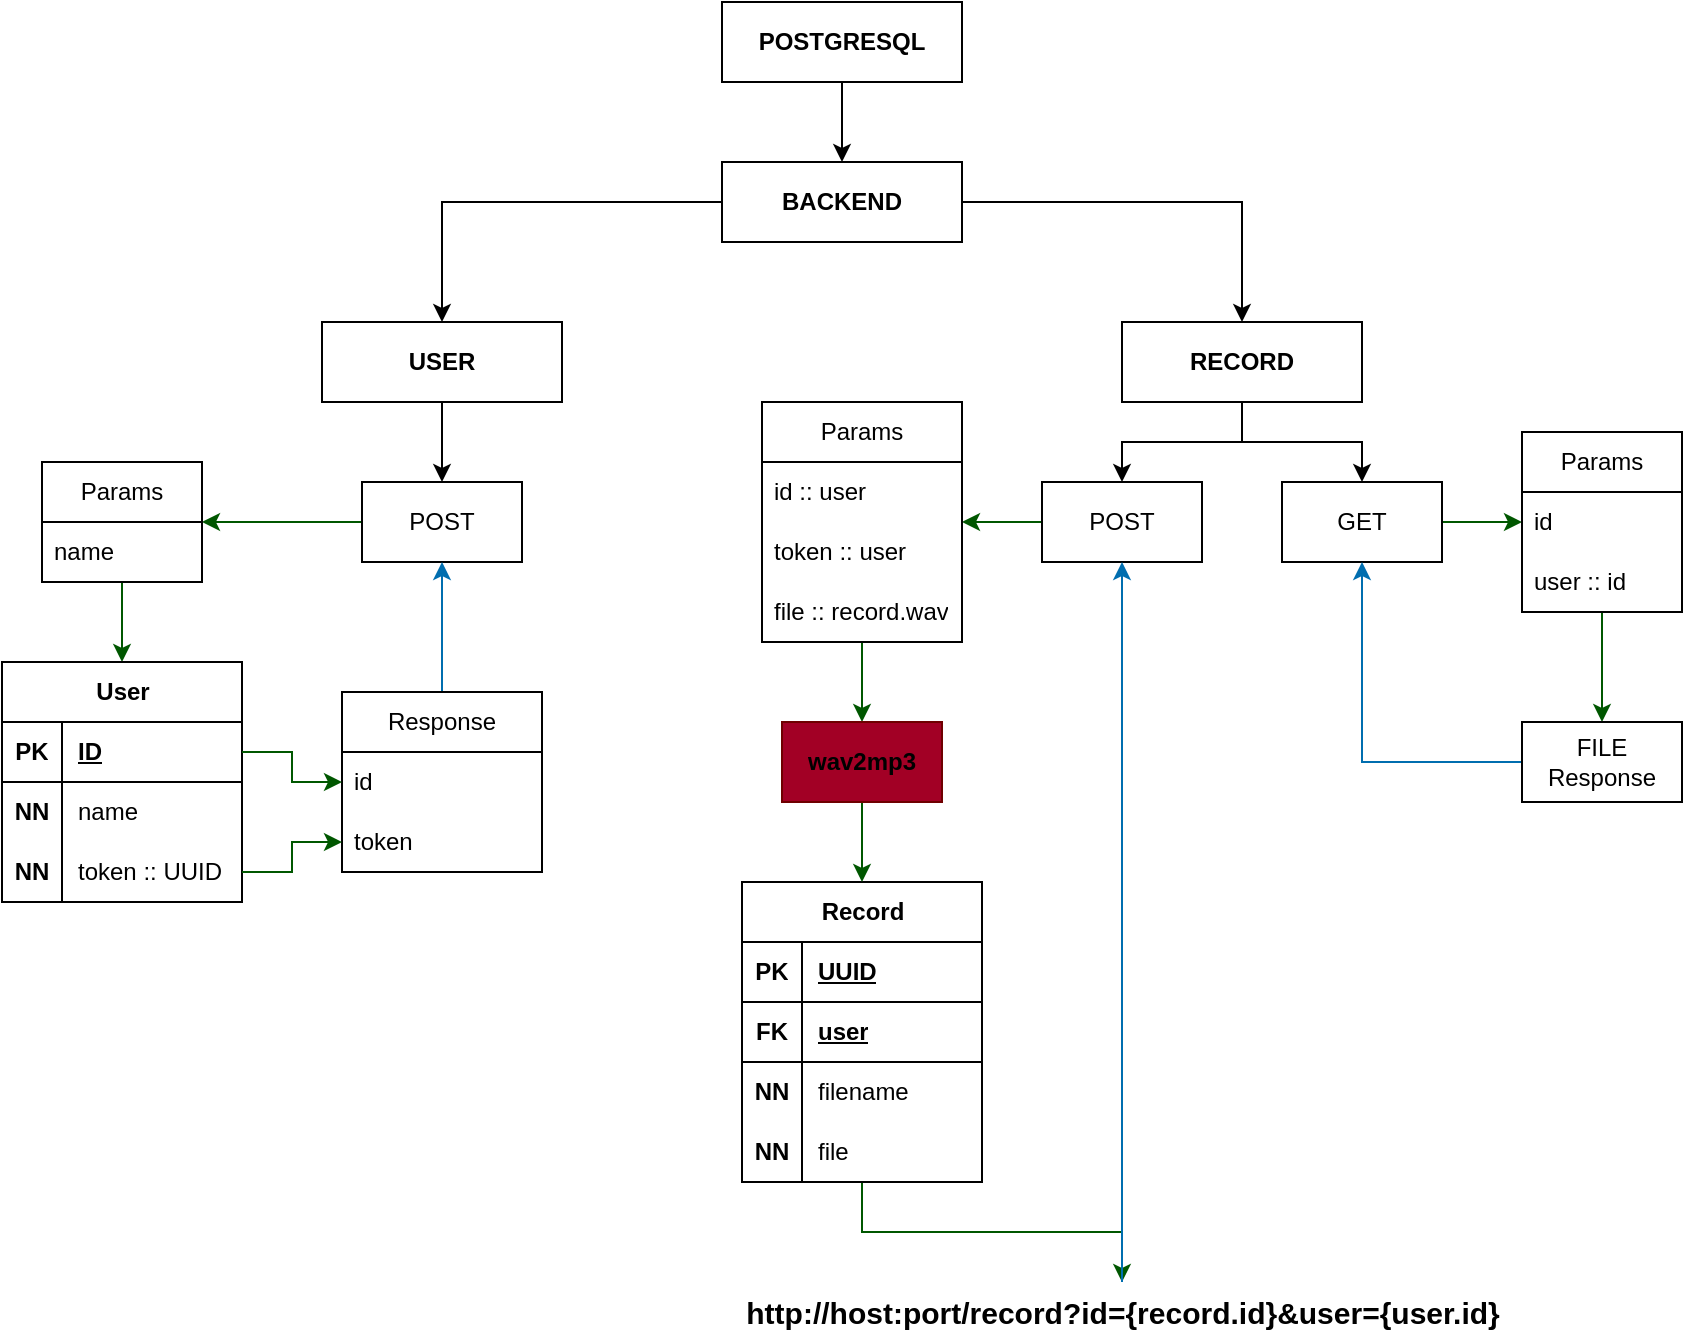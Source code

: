 <mxfile version="26.0.9">
  <diagram name="Task_2" id="V4diyX4PsXPwJts9v18G">
    <mxGraphModel dx="1386" dy="838" grid="1" gridSize="10" guides="1" tooltips="1" connect="1" arrows="1" fold="1" page="1" pageScale="1" pageWidth="850" pageHeight="1100" math="0" shadow="0">
      <root>
        <mxCell id="0" />
        <mxCell id="1" parent="0" />
        <mxCell id="3BhetM4kLEe1LD6u7qoi-3" value="" style="edgeStyle=orthogonalEdgeStyle;rounded=0;orthogonalLoop=1;jettySize=auto;html=1;" parent="1" source="3BhetM4kLEe1LD6u7qoi-1" target="3BhetM4kLEe1LD6u7qoi-2" edge="1">
          <mxGeometry relative="1" as="geometry" />
        </mxCell>
        <mxCell id="3BhetM4kLEe1LD6u7qoi-5" style="edgeStyle=orthogonalEdgeStyle;rounded=0;orthogonalLoop=1;jettySize=auto;html=1;" parent="1" source="3BhetM4kLEe1LD6u7qoi-1" target="3BhetM4kLEe1LD6u7qoi-4" edge="1">
          <mxGeometry relative="1" as="geometry" />
        </mxCell>
        <mxCell id="3BhetM4kLEe1LD6u7qoi-1" value="&lt;b&gt;BACKEND&lt;/b&gt;" style="whiteSpace=wrap;html=1;" parent="1" vertex="1">
          <mxGeometry x="360" y="240" width="120" height="40" as="geometry" />
        </mxCell>
        <mxCell id="3BhetM4kLEe1LD6u7qoi-7" value="" style="edgeStyle=orthogonalEdgeStyle;rounded=0;orthogonalLoop=1;jettySize=auto;html=1;" parent="1" source="3BhetM4kLEe1LD6u7qoi-2" target="3BhetM4kLEe1LD6u7qoi-6" edge="1">
          <mxGeometry relative="1" as="geometry" />
        </mxCell>
        <mxCell id="3BhetM4kLEe1LD6u7qoi-2" value="&lt;b&gt;USER&lt;/b&gt;" style="whiteSpace=wrap;html=1;" parent="1" vertex="1">
          <mxGeometry x="160" y="320" width="120" height="40" as="geometry" />
        </mxCell>
        <mxCell id="3BhetM4kLEe1LD6u7qoi-74" style="edgeStyle=orthogonalEdgeStyle;rounded=0;orthogonalLoop=1;jettySize=auto;html=1;" parent="1" source="3BhetM4kLEe1LD6u7qoi-4" target="3BhetM4kLEe1LD6u7qoi-36" edge="1">
          <mxGeometry relative="1" as="geometry" />
        </mxCell>
        <mxCell id="3BhetM4kLEe1LD6u7qoi-85" style="edgeStyle=orthogonalEdgeStyle;rounded=0;orthogonalLoop=1;jettySize=auto;html=1;" parent="1" source="3BhetM4kLEe1LD6u7qoi-4" target="3BhetM4kLEe1LD6u7qoi-75" edge="1">
          <mxGeometry relative="1" as="geometry" />
        </mxCell>
        <mxCell id="3BhetM4kLEe1LD6u7qoi-4" value="&lt;b&gt;RECORD&lt;/b&gt;" style="whiteSpace=wrap;html=1;" parent="1" vertex="1">
          <mxGeometry x="560" y="320" width="120" height="40" as="geometry" />
        </mxCell>
        <mxCell id="3BhetM4kLEe1LD6u7qoi-32" style="edgeStyle=orthogonalEdgeStyle;rounded=0;orthogonalLoop=1;jettySize=auto;html=1;fillColor=#008a00;strokeColor=#005700;" parent="1" source="3BhetM4kLEe1LD6u7qoi-6" target="3BhetM4kLEe1LD6u7qoi-8" edge="1">
          <mxGeometry relative="1" as="geometry" />
        </mxCell>
        <mxCell id="3BhetM4kLEe1LD6u7qoi-6" value="POST" style="whiteSpace=wrap;html=1;" parent="1" vertex="1">
          <mxGeometry x="180" y="400" width="80" height="40" as="geometry" />
        </mxCell>
        <mxCell id="3BhetM4kLEe1LD6u7qoi-28" style="edgeStyle=orthogonalEdgeStyle;rounded=0;orthogonalLoop=1;jettySize=auto;html=1;fillColor=#008a00;strokeColor=#005700;" parent="1" source="3BhetM4kLEe1LD6u7qoi-8" target="3BhetM4kLEe1LD6u7qoi-12" edge="1">
          <mxGeometry relative="1" as="geometry" />
        </mxCell>
        <mxCell id="3BhetM4kLEe1LD6u7qoi-8" value="Params" style="swimlane;fontStyle=0;childLayout=stackLayout;horizontal=1;startSize=30;horizontalStack=0;resizeParent=1;resizeParentMax=0;resizeLast=0;collapsible=1;marginBottom=0;whiteSpace=wrap;html=1;" parent="1" vertex="1">
          <mxGeometry x="20" y="390" width="80" height="60" as="geometry" />
        </mxCell>
        <mxCell id="3BhetM4kLEe1LD6u7qoi-9" value="name" style="text;strokeColor=none;fillColor=none;align=left;verticalAlign=middle;spacingLeft=4;spacingRight=4;overflow=hidden;points=[[0,0.5],[1,0.5]];portConstraint=eastwest;rotatable=0;whiteSpace=wrap;html=1;" parent="3BhetM4kLEe1LD6u7qoi-8" vertex="1">
          <mxGeometry y="30" width="80" height="30" as="geometry" />
        </mxCell>
        <mxCell id="3BhetM4kLEe1LD6u7qoi-12" value="User" style="shape=table;startSize=30;container=1;collapsible=1;childLayout=tableLayout;fixedRows=1;rowLines=0;fontStyle=1;align=center;resizeLast=1;html=1;" parent="1" vertex="1">
          <mxGeometry y="490" width="120" height="120" as="geometry" />
        </mxCell>
        <mxCell id="3BhetM4kLEe1LD6u7qoi-13" value="" style="shape=tableRow;horizontal=0;startSize=0;swimlaneHead=0;swimlaneBody=0;fillColor=none;collapsible=0;dropTarget=0;points=[[0,0.5],[1,0.5]];portConstraint=eastwest;top=0;left=0;right=0;bottom=1;" parent="3BhetM4kLEe1LD6u7qoi-12" vertex="1">
          <mxGeometry y="30" width="120" height="30" as="geometry" />
        </mxCell>
        <mxCell id="3BhetM4kLEe1LD6u7qoi-14" value="PK" style="shape=partialRectangle;connectable=0;fillColor=none;top=0;left=0;bottom=0;right=0;fontStyle=1;overflow=hidden;whiteSpace=wrap;html=1;" parent="3BhetM4kLEe1LD6u7qoi-13" vertex="1">
          <mxGeometry width="30" height="30" as="geometry">
            <mxRectangle width="30" height="30" as="alternateBounds" />
          </mxGeometry>
        </mxCell>
        <mxCell id="3BhetM4kLEe1LD6u7qoi-15" value="ID" style="shape=partialRectangle;connectable=0;fillColor=none;top=0;left=0;bottom=0;right=0;align=left;spacingLeft=6;fontStyle=5;overflow=hidden;whiteSpace=wrap;html=1;" parent="3BhetM4kLEe1LD6u7qoi-13" vertex="1">
          <mxGeometry x="30" width="90" height="30" as="geometry">
            <mxRectangle width="90" height="30" as="alternateBounds" />
          </mxGeometry>
        </mxCell>
        <mxCell id="3BhetM4kLEe1LD6u7qoi-16" value="" style="shape=tableRow;horizontal=0;startSize=0;swimlaneHead=0;swimlaneBody=0;fillColor=none;collapsible=0;dropTarget=0;points=[[0,0.5],[1,0.5]];portConstraint=eastwest;top=0;left=0;right=0;bottom=0;" parent="3BhetM4kLEe1LD6u7qoi-12" vertex="1">
          <mxGeometry y="60" width="120" height="30" as="geometry" />
        </mxCell>
        <mxCell id="3BhetM4kLEe1LD6u7qoi-17" value="&lt;b&gt;NN&lt;/b&gt;" style="shape=partialRectangle;connectable=0;fillColor=none;top=0;left=0;bottom=0;right=0;editable=1;overflow=hidden;whiteSpace=wrap;html=1;" parent="3BhetM4kLEe1LD6u7qoi-16" vertex="1">
          <mxGeometry width="30" height="30" as="geometry">
            <mxRectangle width="30" height="30" as="alternateBounds" />
          </mxGeometry>
        </mxCell>
        <mxCell id="3BhetM4kLEe1LD6u7qoi-18" value="name" style="shape=partialRectangle;connectable=0;fillColor=none;top=0;left=0;bottom=0;right=0;align=left;spacingLeft=6;overflow=hidden;whiteSpace=wrap;html=1;" parent="3BhetM4kLEe1LD6u7qoi-16" vertex="1">
          <mxGeometry x="30" width="90" height="30" as="geometry">
            <mxRectangle width="90" height="30" as="alternateBounds" />
          </mxGeometry>
        </mxCell>
        <mxCell id="3BhetM4kLEe1LD6u7qoi-19" value="" style="shape=tableRow;horizontal=0;startSize=0;swimlaneHead=0;swimlaneBody=0;fillColor=none;collapsible=0;dropTarget=0;points=[[0,0.5],[1,0.5]];portConstraint=eastwest;top=0;left=0;right=0;bottom=0;" parent="3BhetM4kLEe1LD6u7qoi-12" vertex="1">
          <mxGeometry y="90" width="120" height="30" as="geometry" />
        </mxCell>
        <mxCell id="3BhetM4kLEe1LD6u7qoi-20" value="&lt;b&gt;NN&lt;/b&gt;" style="shape=partialRectangle;connectable=0;fillColor=none;top=0;left=0;bottom=0;right=0;editable=1;overflow=hidden;whiteSpace=wrap;html=1;" parent="3BhetM4kLEe1LD6u7qoi-19" vertex="1">
          <mxGeometry width="30" height="30" as="geometry">
            <mxRectangle width="30" height="30" as="alternateBounds" />
          </mxGeometry>
        </mxCell>
        <mxCell id="3BhetM4kLEe1LD6u7qoi-21" value="token :: UUID" style="shape=partialRectangle;connectable=0;fillColor=none;top=0;left=0;bottom=0;right=0;align=left;spacingLeft=6;overflow=hidden;whiteSpace=wrap;html=1;" parent="3BhetM4kLEe1LD6u7qoi-19" vertex="1">
          <mxGeometry x="30" width="90" height="30" as="geometry">
            <mxRectangle width="90" height="30" as="alternateBounds" />
          </mxGeometry>
        </mxCell>
        <mxCell id="3BhetM4kLEe1LD6u7qoi-33" style="edgeStyle=orthogonalEdgeStyle;rounded=0;orthogonalLoop=1;jettySize=auto;html=1;fillColor=#1ba1e2;strokeColor=#006EAF;" parent="1" source="3BhetM4kLEe1LD6u7qoi-29" target="3BhetM4kLEe1LD6u7qoi-6" edge="1">
          <mxGeometry relative="1" as="geometry" />
        </mxCell>
        <mxCell id="3BhetM4kLEe1LD6u7qoi-29" value="Response" style="swimlane;fontStyle=0;childLayout=stackLayout;horizontal=1;startSize=30;horizontalStack=0;resizeParent=1;resizeParentMax=0;resizeLast=0;collapsible=1;marginBottom=0;whiteSpace=wrap;html=1;" parent="1" vertex="1">
          <mxGeometry x="170" y="505" width="100" height="90" as="geometry" />
        </mxCell>
        <mxCell id="3BhetM4kLEe1LD6u7qoi-30" value="id" style="text;strokeColor=none;fillColor=none;align=left;verticalAlign=middle;spacingLeft=4;spacingRight=4;overflow=hidden;points=[[0,0.5],[1,0.5]];portConstraint=eastwest;rotatable=0;whiteSpace=wrap;html=1;" parent="3BhetM4kLEe1LD6u7qoi-29" vertex="1">
          <mxGeometry y="30" width="100" height="30" as="geometry" />
        </mxCell>
        <mxCell id="3BhetM4kLEe1LD6u7qoi-31" value="token" style="text;strokeColor=none;fillColor=none;align=left;verticalAlign=middle;spacingLeft=4;spacingRight=4;overflow=hidden;points=[[0,0.5],[1,0.5]];portConstraint=eastwest;rotatable=0;whiteSpace=wrap;html=1;" parent="3BhetM4kLEe1LD6u7qoi-29" vertex="1">
          <mxGeometry y="60" width="100" height="30" as="geometry" />
        </mxCell>
        <mxCell id="3BhetM4kLEe1LD6u7qoi-34" style="edgeStyle=orthogonalEdgeStyle;rounded=0;orthogonalLoop=1;jettySize=auto;html=1;fillColor=#008a00;strokeColor=#005700;" parent="1" source="3BhetM4kLEe1LD6u7qoi-13" target="3BhetM4kLEe1LD6u7qoi-30" edge="1">
          <mxGeometry relative="1" as="geometry" />
        </mxCell>
        <mxCell id="3BhetM4kLEe1LD6u7qoi-35" style="edgeStyle=orthogonalEdgeStyle;rounded=0;orthogonalLoop=1;jettySize=auto;html=1;fillColor=#008a00;strokeColor=#005700;" parent="1" source="3BhetM4kLEe1LD6u7qoi-19" target="3BhetM4kLEe1LD6u7qoi-31" edge="1">
          <mxGeometry relative="1" as="geometry" />
        </mxCell>
        <mxCell id="3BhetM4kLEe1LD6u7qoi-44" style="edgeStyle=orthogonalEdgeStyle;rounded=0;orthogonalLoop=1;jettySize=auto;html=1;fillColor=#008a00;strokeColor=#005700;" parent="1" source="3BhetM4kLEe1LD6u7qoi-36" target="3BhetM4kLEe1LD6u7qoi-40" edge="1">
          <mxGeometry relative="1" as="geometry" />
        </mxCell>
        <mxCell id="3BhetM4kLEe1LD6u7qoi-36" value="POST" style="whiteSpace=wrap;html=1;" parent="1" vertex="1">
          <mxGeometry x="520" y="400" width="80" height="40" as="geometry" />
        </mxCell>
        <mxCell id="3BhetM4kLEe1LD6u7qoi-59" style="edgeStyle=orthogonalEdgeStyle;rounded=0;orthogonalLoop=1;jettySize=auto;html=1;fillColor=#008a00;strokeColor=#005700;" parent="1" source="3BhetM4kLEe1LD6u7qoi-40" target="3BhetM4kLEe1LD6u7qoi-58" edge="1">
          <mxGeometry relative="1" as="geometry" />
        </mxCell>
        <mxCell id="3BhetM4kLEe1LD6u7qoi-40" value="Params" style="swimlane;fontStyle=0;childLayout=stackLayout;horizontal=1;startSize=30;horizontalStack=0;resizeParent=1;resizeParentMax=0;resizeLast=0;collapsible=1;marginBottom=0;whiteSpace=wrap;html=1;" parent="1" vertex="1">
          <mxGeometry x="380" y="360" width="100" height="120" as="geometry" />
        </mxCell>
        <mxCell id="3BhetM4kLEe1LD6u7qoi-41" value="id :: user" style="text;strokeColor=none;fillColor=none;align=left;verticalAlign=middle;spacingLeft=4;spacingRight=4;overflow=hidden;points=[[0,0.5],[1,0.5]];portConstraint=eastwest;rotatable=0;whiteSpace=wrap;html=1;" parent="3BhetM4kLEe1LD6u7qoi-40" vertex="1">
          <mxGeometry y="30" width="100" height="30" as="geometry" />
        </mxCell>
        <mxCell id="3BhetM4kLEe1LD6u7qoi-42" value="token :: user" style="text;strokeColor=none;fillColor=none;align=left;verticalAlign=middle;spacingLeft=4;spacingRight=4;overflow=hidden;points=[[0,0.5],[1,0.5]];portConstraint=eastwest;rotatable=0;whiteSpace=wrap;html=1;" parent="3BhetM4kLEe1LD6u7qoi-40" vertex="1">
          <mxGeometry y="60" width="100" height="30" as="geometry" />
        </mxCell>
        <mxCell id="3BhetM4kLEe1LD6u7qoi-43" value="file :: record.wav" style="text;strokeColor=none;fillColor=none;align=left;verticalAlign=middle;spacingLeft=4;spacingRight=4;overflow=hidden;points=[[0,0.5],[1,0.5]];portConstraint=eastwest;rotatable=0;whiteSpace=wrap;html=1;" parent="3BhetM4kLEe1LD6u7qoi-40" vertex="1">
          <mxGeometry y="90" width="100" height="30" as="geometry" />
        </mxCell>
        <mxCell id="3BhetM4kLEe1LD6u7qoi-72" style="edgeStyle=orthogonalEdgeStyle;rounded=0;orthogonalLoop=1;jettySize=auto;html=1;fillColor=#008a00;strokeColor=#005700;" parent="1" source="3BhetM4kLEe1LD6u7qoi-45" target="3BhetM4kLEe1LD6u7qoi-68" edge="1">
          <mxGeometry relative="1" as="geometry" />
        </mxCell>
        <mxCell id="3BhetM4kLEe1LD6u7qoi-45" value="Record" style="shape=table;startSize=30;container=1;collapsible=1;childLayout=tableLayout;fixedRows=1;rowLines=0;fontStyle=1;align=center;resizeLast=1;html=1;" parent="1" vertex="1">
          <mxGeometry x="370" y="600" width="120" height="150" as="geometry" />
        </mxCell>
        <mxCell id="3BhetM4kLEe1LD6u7qoi-46" value="" style="shape=tableRow;horizontal=0;startSize=0;swimlaneHead=0;swimlaneBody=0;fillColor=none;collapsible=0;dropTarget=0;points=[[0,0.5],[1,0.5]];portConstraint=eastwest;top=0;left=0;right=0;bottom=1;" parent="3BhetM4kLEe1LD6u7qoi-45" vertex="1">
          <mxGeometry y="30" width="120" height="30" as="geometry" />
        </mxCell>
        <mxCell id="3BhetM4kLEe1LD6u7qoi-47" value="PK" style="shape=partialRectangle;connectable=0;fillColor=none;top=0;left=0;bottom=0;right=0;fontStyle=1;overflow=hidden;whiteSpace=wrap;html=1;" parent="3BhetM4kLEe1LD6u7qoi-46" vertex="1">
          <mxGeometry width="30" height="30" as="geometry">
            <mxRectangle width="30" height="30" as="alternateBounds" />
          </mxGeometry>
        </mxCell>
        <mxCell id="3BhetM4kLEe1LD6u7qoi-48" value="UUID" style="shape=partialRectangle;connectable=0;fillColor=none;top=0;left=0;bottom=0;right=0;align=left;spacingLeft=6;fontStyle=5;overflow=hidden;whiteSpace=wrap;html=1;" parent="3BhetM4kLEe1LD6u7qoi-46" vertex="1">
          <mxGeometry x="30" width="90" height="30" as="geometry">
            <mxRectangle width="90" height="30" as="alternateBounds" />
          </mxGeometry>
        </mxCell>
        <mxCell id="3BhetM4kLEe1LD6u7qoi-55" style="shape=tableRow;horizontal=0;startSize=0;swimlaneHead=0;swimlaneBody=0;fillColor=none;collapsible=0;dropTarget=0;points=[[0,0.5],[1,0.5]];portConstraint=eastwest;top=0;left=0;right=0;bottom=1;" parent="3BhetM4kLEe1LD6u7qoi-45" vertex="1">
          <mxGeometry y="60" width="120" height="30" as="geometry" />
        </mxCell>
        <mxCell id="3BhetM4kLEe1LD6u7qoi-56" value="FK" style="shape=partialRectangle;connectable=0;fillColor=none;top=0;left=0;bottom=0;right=0;fontStyle=1;overflow=hidden;whiteSpace=wrap;html=1;" parent="3BhetM4kLEe1LD6u7qoi-55" vertex="1">
          <mxGeometry width="30" height="30" as="geometry">
            <mxRectangle width="30" height="30" as="alternateBounds" />
          </mxGeometry>
        </mxCell>
        <mxCell id="3BhetM4kLEe1LD6u7qoi-57" value="user" style="shape=partialRectangle;connectable=0;fillColor=none;top=0;left=0;bottom=0;right=0;align=left;spacingLeft=6;fontStyle=5;overflow=hidden;whiteSpace=wrap;html=1;" parent="3BhetM4kLEe1LD6u7qoi-55" vertex="1">
          <mxGeometry x="30" width="90" height="30" as="geometry">
            <mxRectangle width="90" height="30" as="alternateBounds" />
          </mxGeometry>
        </mxCell>
        <mxCell id="3BhetM4kLEe1LD6u7qoi-49" value="" style="shape=tableRow;horizontal=0;startSize=0;swimlaneHead=0;swimlaneBody=0;fillColor=none;collapsible=0;dropTarget=0;points=[[0,0.5],[1,0.5]];portConstraint=eastwest;top=0;left=0;right=0;bottom=0;" parent="3BhetM4kLEe1LD6u7qoi-45" vertex="1">
          <mxGeometry y="90" width="120" height="30" as="geometry" />
        </mxCell>
        <mxCell id="3BhetM4kLEe1LD6u7qoi-50" value="&lt;b&gt;NN&lt;/b&gt;" style="shape=partialRectangle;connectable=0;fillColor=none;top=0;left=0;bottom=0;right=0;editable=1;overflow=hidden;whiteSpace=wrap;html=1;" parent="3BhetM4kLEe1LD6u7qoi-49" vertex="1">
          <mxGeometry width="30" height="30" as="geometry">
            <mxRectangle width="30" height="30" as="alternateBounds" />
          </mxGeometry>
        </mxCell>
        <mxCell id="3BhetM4kLEe1LD6u7qoi-51" value="filename" style="shape=partialRectangle;connectable=0;fillColor=none;top=0;left=0;bottom=0;right=0;align=left;spacingLeft=6;overflow=hidden;whiteSpace=wrap;html=1;" parent="3BhetM4kLEe1LD6u7qoi-49" vertex="1">
          <mxGeometry x="30" width="90" height="30" as="geometry">
            <mxRectangle width="90" height="30" as="alternateBounds" />
          </mxGeometry>
        </mxCell>
        <mxCell id="3BhetM4kLEe1LD6u7qoi-90" style="shape=tableRow;horizontal=0;startSize=0;swimlaneHead=0;swimlaneBody=0;fillColor=none;collapsible=0;dropTarget=0;points=[[0,0.5],[1,0.5]];portConstraint=eastwest;top=0;left=0;right=0;bottom=0;" parent="3BhetM4kLEe1LD6u7qoi-45" vertex="1">
          <mxGeometry y="120" width="120" height="30" as="geometry" />
        </mxCell>
        <mxCell id="3BhetM4kLEe1LD6u7qoi-91" value="&lt;b&gt;NN&lt;/b&gt;" style="shape=partialRectangle;connectable=0;fillColor=none;top=0;left=0;bottom=0;right=0;editable=1;overflow=hidden;whiteSpace=wrap;html=1;" parent="3BhetM4kLEe1LD6u7qoi-90" vertex="1">
          <mxGeometry width="30" height="30" as="geometry">
            <mxRectangle width="30" height="30" as="alternateBounds" />
          </mxGeometry>
        </mxCell>
        <mxCell id="3BhetM4kLEe1LD6u7qoi-92" value="file" style="shape=partialRectangle;connectable=0;fillColor=none;top=0;left=0;bottom=0;right=0;align=left;spacingLeft=6;overflow=hidden;whiteSpace=wrap;html=1;" parent="3BhetM4kLEe1LD6u7qoi-90" vertex="1">
          <mxGeometry x="30" width="90" height="30" as="geometry">
            <mxRectangle width="90" height="30" as="alternateBounds" />
          </mxGeometry>
        </mxCell>
        <mxCell id="3BhetM4kLEe1LD6u7qoi-60" style="edgeStyle=orthogonalEdgeStyle;rounded=0;orthogonalLoop=1;jettySize=auto;html=1;fillColor=#008a00;strokeColor=#005700;" parent="1" source="3BhetM4kLEe1LD6u7qoi-58" target="3BhetM4kLEe1LD6u7qoi-45" edge="1">
          <mxGeometry relative="1" as="geometry" />
        </mxCell>
        <mxCell id="3BhetM4kLEe1LD6u7qoi-58" value="&lt;font style=&quot;color: rgb(0, 0, 0);&quot;&gt;&lt;b&gt;wav2mp3&lt;/b&gt;&lt;/font&gt;" style="whiteSpace=wrap;html=1;fillColor=#a20025;fontColor=#ffffff;strokeColor=#6F0000;" parent="1" vertex="1">
          <mxGeometry x="390" y="520" width="80" height="40" as="geometry" />
        </mxCell>
        <mxCell id="3BhetM4kLEe1LD6u7qoi-73" style="edgeStyle=orthogonalEdgeStyle;rounded=0;orthogonalLoop=1;jettySize=auto;html=1;fillColor=#1ba1e2;strokeColor=#006EAF;" parent="1" source="3BhetM4kLEe1LD6u7qoi-68" target="3BhetM4kLEe1LD6u7qoi-36" edge="1">
          <mxGeometry relative="1" as="geometry" />
        </mxCell>
        <mxCell id="3BhetM4kLEe1LD6u7qoi-68" value="&lt;b&gt;&lt;font style=&quot;font-size: 15px;&quot;&gt;http://host:port/record?id={record.id}&amp;amp;user={user.id}&lt;/font&gt;&lt;/b&gt;" style="text;html=1;align=center;verticalAlign=middle;resizable=0;points=[];autosize=1;strokeColor=none;fillColor=none;" parent="1" vertex="1">
          <mxGeometry x="360" y="800" width="400" height="30" as="geometry" />
        </mxCell>
        <mxCell id="3BhetM4kLEe1LD6u7qoi-86" style="edgeStyle=orthogonalEdgeStyle;rounded=0;orthogonalLoop=1;jettySize=auto;html=1;fillColor=#008a00;strokeColor=#005700;" parent="1" source="3BhetM4kLEe1LD6u7qoi-75" target="3BhetM4kLEe1LD6u7qoi-77" edge="1">
          <mxGeometry relative="1" as="geometry" />
        </mxCell>
        <mxCell id="3BhetM4kLEe1LD6u7qoi-75" value="GET" style="whiteSpace=wrap;html=1;" parent="1" vertex="1">
          <mxGeometry x="640" y="400" width="80" height="40" as="geometry" />
        </mxCell>
        <mxCell id="3BhetM4kLEe1LD6u7qoi-83" value="" style="edgeStyle=orthogonalEdgeStyle;rounded=0;orthogonalLoop=1;jettySize=auto;html=1;fillColor=#008a00;strokeColor=#005700;" parent="1" source="3BhetM4kLEe1LD6u7qoi-77" target="3BhetM4kLEe1LD6u7qoi-82" edge="1">
          <mxGeometry relative="1" as="geometry" />
        </mxCell>
        <mxCell id="3BhetM4kLEe1LD6u7qoi-77" value="Params" style="swimlane;fontStyle=0;childLayout=stackLayout;horizontal=1;startSize=30;horizontalStack=0;resizeParent=1;resizeParentMax=0;resizeLast=0;collapsible=1;marginBottom=0;whiteSpace=wrap;html=1;" parent="1" vertex="1">
          <mxGeometry x="760" y="375" width="80" height="90" as="geometry" />
        </mxCell>
        <mxCell id="3BhetM4kLEe1LD6u7qoi-78" value="id" style="text;strokeColor=none;fillColor=none;align=left;verticalAlign=middle;spacingLeft=4;spacingRight=4;overflow=hidden;points=[[0,0.5],[1,0.5]];portConstraint=eastwest;rotatable=0;whiteSpace=wrap;html=1;" parent="3BhetM4kLEe1LD6u7qoi-77" vertex="1">
          <mxGeometry y="30" width="80" height="30" as="geometry" />
        </mxCell>
        <mxCell id="5VDbDP0yYbiOJoN01-w2-1" value="user :: id" style="text;strokeColor=none;fillColor=none;align=left;verticalAlign=middle;spacingLeft=4;spacingRight=4;overflow=hidden;points=[[0,0.5],[1,0.5]];portConstraint=eastwest;rotatable=0;whiteSpace=wrap;html=1;" vertex="1" parent="3BhetM4kLEe1LD6u7qoi-77">
          <mxGeometry y="60" width="80" height="30" as="geometry" />
        </mxCell>
        <mxCell id="3BhetM4kLEe1LD6u7qoi-89" style="edgeStyle=orthogonalEdgeStyle;rounded=0;orthogonalLoop=1;jettySize=auto;html=1;fillColor=#1ba1e2;strokeColor=#006EAF;" parent="1" source="3BhetM4kLEe1LD6u7qoi-82" target="3BhetM4kLEe1LD6u7qoi-75" edge="1">
          <mxGeometry relative="1" as="geometry" />
        </mxCell>
        <mxCell id="3BhetM4kLEe1LD6u7qoi-82" value="FILE&lt;div&gt;&lt;span style=&quot;background-color: transparent; color: light-dark(rgb(0, 0, 0), rgb(255, 255, 255));&quot;&gt;Response&lt;/span&gt;&lt;/div&gt;" style="whiteSpace=wrap;html=1;fontStyle=0;startSize=30;" parent="1" vertex="1">
          <mxGeometry x="760" y="520" width="80" height="40" as="geometry" />
        </mxCell>
        <mxCell id="3BhetM4kLEe1LD6u7qoi-96" style="edgeStyle=orthogonalEdgeStyle;rounded=0;orthogonalLoop=1;jettySize=auto;html=1;" parent="1" source="3BhetM4kLEe1LD6u7qoi-95" target="3BhetM4kLEe1LD6u7qoi-1" edge="1">
          <mxGeometry relative="1" as="geometry" />
        </mxCell>
        <mxCell id="3BhetM4kLEe1LD6u7qoi-95" value="&lt;b&gt;POSTGRESQL&lt;/b&gt;" style="whiteSpace=wrap;html=1;" parent="1" vertex="1">
          <mxGeometry x="360" y="160" width="120" height="40" as="geometry" />
        </mxCell>
      </root>
    </mxGraphModel>
  </diagram>
</mxfile>
